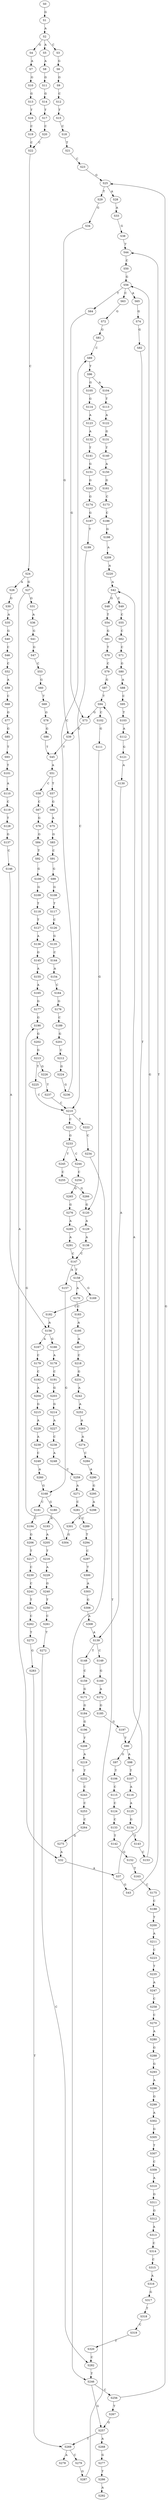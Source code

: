 strict digraph  {
	S0 -> S1 [ label = G ];
	S1 -> S2 [ label = A ];
	S2 -> S3 [ label = C ];
	S2 -> S4 [ label = G ];
	S2 -> S5 [ label = A ];
	S3 -> S6 [ label = G ];
	S4 -> S7 [ label = A ];
	S5 -> S8 [ label = A ];
	S6 -> S9 [ label = G ];
	S7 -> S10 [ label = G ];
	S8 -> S11 [ label = G ];
	S9 -> S12 [ label = C ];
	S10 -> S13 [ label = G ];
	S11 -> S14 [ label = G ];
	S12 -> S15 [ label = T ];
	S13 -> S16 [ label = T ];
	S14 -> S17 [ label = T ];
	S15 -> S18 [ label = C ];
	S16 -> S19 [ label = C ];
	S17 -> S20 [ label = C ];
	S18 -> S21 [ label = T ];
	S19 -> S22 [ label = C ];
	S20 -> S22 [ label = C ];
	S21 -> S23 [ label = C ];
	S22 -> S24 [ label = C ];
	S23 -> S25 [ label = G ];
	S24 -> S26 [ label = A ];
	S24 -> S27 [ label = G ];
	S25 -> S28 [ label = A ];
	S25 -> S29 [ label = T ];
	S26 -> S30 [ label = G ];
	S27 -> S31 [ label = G ];
	S27 -> S32 [ label = A ];
	S28 -> S33 [ label = A ];
	S29 -> S34 [ label = G ];
	S30 -> S35 [ label = A ];
	S31 -> S36 [ label = A ];
	S32 -> S37 [ label = A ];
	S33 -> S38 [ label = G ];
	S34 -> S39 [ label = G ];
	S35 -> S40 [ label = G ];
	S36 -> S41 [ label = G ];
	S37 -> S42 [ label = A ];
	S37 -> S43 [ label = G ];
	S38 -> S44 [ label = T ];
	S39 -> S45 [ label = T ];
	S40 -> S46 [ label = C ];
	S41 -> S47 [ label = G ];
	S42 -> S48 [ label = G ];
	S42 -> S49 [ label = C ];
	S43 -> S44 [ label = T ];
	S44 -> S50 [ label = C ];
	S45 -> S51 [ label = A ];
	S46 -> S52 [ label = C ];
	S47 -> S53 [ label = C ];
	S48 -> S54 [ label = T ];
	S49 -> S55 [ label = C ];
	S50 -> S56 [ label = G ];
	S51 -> S57 [ label = T ];
	S51 -> S58 [ label = C ];
	S52 -> S59 [ label = A ];
	S53 -> S60 [ label = G ];
	S54 -> S61 [ label = G ];
	S55 -> S62 [ label = C ];
	S56 -> S63 [ label = C ];
	S56 -> S64 [ label = T ];
	S56 -> S65 [ label = A ];
	S57 -> S66 [ label = G ];
	S58 -> S67 [ label = C ];
	S59 -> S68 [ label = C ];
	S60 -> S69 [ label = T ];
	S61 -> S70 [ label = T ];
	S62 -> S71 [ label = C ];
	S63 -> S72 [ label = G ];
	S64 -> S73 [ label = G ];
	S65 -> S74 [ label = G ];
	S66 -> S75 [ label = A ];
	S67 -> S76 [ label = G ];
	S68 -> S77 [ label = G ];
	S69 -> S78 [ label = G ];
	S70 -> S79 [ label = C ];
	S71 -> S80 [ label = G ];
	S72 -> S81 [ label = G ];
	S73 -> S39 [ label = G ];
	S74 -> S82 [ label = G ];
	S75 -> S83 [ label = G ];
	S76 -> S84 [ label = G ];
	S77 -> S85 [ label = G ];
	S78 -> S86 [ label = G ];
	S79 -> S87 [ label = G ];
	S80 -> S88 [ label = A ];
	S81 -> S89 [ label = C ];
	S82 -> S90 [ label = T ];
	S83 -> S91 [ label = C ];
	S84 -> S92 [ label = T ];
	S85 -> S93 [ label = T ];
	S86 -> S45 [ label = T ];
	S87 -> S94 [ label = T ];
	S88 -> S95 [ label = C ];
	S89 -> S96 [ label = T ];
	S90 -> S97 [ label = G ];
	S90 -> S98 [ label = A ];
	S91 -> S99 [ label = G ];
	S92 -> S100 [ label = G ];
	S93 -> S101 [ label = T ];
	S94 -> S102 [ label = C ];
	S94 -> S73 [ label = G ];
	S95 -> S103 [ label = T ];
	S96 -> S104 [ label = A ];
	S96 -> S105 [ label = G ];
	S97 -> S106 [ label = T ];
	S98 -> S107 [ label = T ];
	S99 -> S108 [ label = G ];
	S100 -> S109 [ label = G ];
	S101 -> S110 [ label = A ];
	S102 -> S111 [ label = G ];
	S103 -> S112 [ label = A ];
	S104 -> S113 [ label = T ];
	S105 -> S114 [ label = G ];
	S106 -> S115 [ label = C ];
	S107 -> S116 [ label = A ];
	S108 -> S117 [ label = T ];
	S109 -> S118 [ label = T ];
	S110 -> S119 [ label = C ];
	S111 -> S120 [ label = G ];
	S112 -> S121 [ label = G ];
	S113 -> S122 [ label = A ];
	S114 -> S123 [ label = A ];
	S115 -> S124 [ label = C ];
	S116 -> S125 [ label = A ];
	S117 -> S126 [ label = C ];
	S118 -> S127 [ label = T ];
	S119 -> S128 [ label = T ];
	S120 -> S129 [ label = A ];
	S121 -> S130 [ label = A ];
	S122 -> S131 [ label = G ];
	S123 -> S132 [ label = A ];
	S124 -> S133 [ label = C ];
	S125 -> S134 [ label = G ];
	S126 -> S135 [ label = G ];
	S127 -> S136 [ label = A ];
	S128 -> S137 [ label = G ];
	S129 -> S138 [ label = A ];
	S130 -> S139 [ label = A ];
	S131 -> S140 [ label = T ];
	S132 -> S141 [ label = T ];
	S133 -> S142 [ label = T ];
	S134 -> S143 [ label = T ];
	S135 -> S144 [ label = C ];
	S136 -> S145 [ label = G ];
	S137 -> S146 [ label = C ];
	S138 -> S147 [ label = C ];
	S139 -> S148 [ label = T ];
	S139 -> S149 [ label = C ];
	S140 -> S150 [ label = A ];
	S141 -> S151 [ label = G ];
	S142 -> S152 [ label = G ];
	S143 -> S153 [ label = C ];
	S144 -> S154 [ label = A ];
	S145 -> S155 [ label = A ];
	S146 -> S156 [ label = A ];
	S147 -> S157 [ label = A ];
	S147 -> S158 [ label = T ];
	S148 -> S159 [ label = C ];
	S149 -> S160 [ label = G ];
	S150 -> S161 [ label = G ];
	S151 -> S162 [ label = G ];
	S152 -> S163 [ label = T ];
	S153 -> S56 [ label = G ];
	S154 -> S164 [ label = C ];
	S155 -> S165 [ label = A ];
	S156 -> S166 [ label = G ];
	S156 -> S167 [ label = A ];
	S157 -> S168 [ label = G ];
	S158 -> S169 [ label = G ];
	S158 -> S170 [ label = A ];
	S159 -> S171 [ label = G ];
	S160 -> S172 [ label = A ];
	S161 -> S173 [ label = C ];
	S162 -> S174 [ label = G ];
	S163 -> S175 [ label = C ];
	S164 -> S176 [ label = G ];
	S165 -> S177 [ label = G ];
	S166 -> S178 [ label = A ];
	S167 -> S179 [ label = C ];
	S168 -> S180 [ label = G ];
	S168 -> S181 [ label = C ];
	S169 -> S182 [ label = C ];
	S170 -> S183 [ label = C ];
	S171 -> S184 [ label = G ];
	S172 -> S185 [ label = G ];
	S173 -> S186 [ label = C ];
	S174 -> S187 [ label = G ];
	S175 -> S188 [ label = C ];
	S176 -> S189 [ label = C ];
	S177 -> S190 [ label = G ];
	S178 -> S191 [ label = C ];
	S179 -> S192 [ label = C ];
	S180 -> S193 [ label = A ];
	S181 -> S194 [ label = C ];
	S182 -> S156 [ label = A ];
	S183 -> S195 [ label = A ];
	S184 -> S196 [ label = G ];
	S185 -> S197 [ label = G ];
	S186 -> S198 [ label = G ];
	S187 -> S199 [ label = T ];
	S188 -> S200 [ label = T ];
	S189 -> S201 [ label = G ];
	S190 -> S202 [ label = G ];
	S191 -> S203 [ label = G ];
	S192 -> S204 [ label = A ];
	S193 -> S205 [ label = A ];
	S194 -> S206 [ label = G ];
	S195 -> S207 [ label = A ];
	S196 -> S208 [ label = T ];
	S197 -> S90 [ label = T ];
	S198 -> S209 [ label = A ];
	S199 -> S210 [ label = C ];
	S200 -> S211 [ label = A ];
	S201 -> S212 [ label = C ];
	S202 -> S213 [ label = G ];
	S203 -> S214 [ label = G ];
	S204 -> S215 [ label = G ];
	S205 -> S216 [ label = T ];
	S206 -> S217 [ label = T ];
	S207 -> S218 [ label = C ];
	S208 -> S219 [ label = A ];
	S209 -> S220 [ label = A ];
	S210 -> S221 [ label = C ];
	S210 -> S222 [ label = T ];
	S211 -> S223 [ label = C ];
	S212 -> S224 [ label = G ];
	S213 -> S225 [ label = T ];
	S213 -> S226 [ label = G ];
	S214 -> S227 [ label = A ];
	S215 -> S228 [ label = A ];
	S216 -> S229 [ label = A ];
	S217 -> S230 [ label = C ];
	S218 -> S231 [ label = G ];
	S219 -> S232 [ label = T ];
	S220 -> S42 [ label = A ];
	S221 -> S233 [ label = G ];
	S222 -> S234 [ label = C ];
	S223 -> S235 [ label = T ];
	S224 -> S236 [ label = G ];
	S225 -> S210 [ label = C ];
	S226 -> S237 [ label = T ];
	S227 -> S238 [ label = C ];
	S228 -> S239 [ label = A ];
	S229 -> S240 [ label = G ];
	S230 -> S241 [ label = C ];
	S231 -> S242 [ label = A ];
	S232 -> S243 [ label = C ];
	S233 -> S244 [ label = C ];
	S233 -> S245 [ label = T ];
	S234 -> S246 [ label = T ];
	S235 -> S247 [ label = A ];
	S236 -> S89 [ label = C ];
	S237 -> S210 [ label = C ];
	S238 -> S248 [ label = A ];
	S239 -> S249 [ label = C ];
	S240 -> S250 [ label = T ];
	S241 -> S251 [ label = T ];
	S242 -> S252 [ label = A ];
	S243 -> S253 [ label = C ];
	S244 -> S254 [ label = C ];
	S245 -> S255 [ label = C ];
	S246 -> S256 [ label = C ];
	S246 -> S257 [ label = G ];
	S247 -> S258 [ label = C ];
	S248 -> S259 [ label = C ];
	S249 -> S260 [ label = A ];
	S250 -> S261 [ label = C ];
	S251 -> S262 [ label = C ];
	S252 -> S263 [ label = A ];
	S253 -> S264 [ label = C ];
	S254 -> S265 [ label = G ];
	S255 -> S266 [ label = G ];
	S256 -> S267 [ label = T ];
	S256 -> S25 [ label = G ];
	S257 -> S268 [ label = A ];
	S257 -> S269 [ label = T ];
	S258 -> S270 [ label = C ];
	S259 -> S271 [ label = A ];
	S260 -> S168 [ label = G ];
	S261 -> S272 [ label = T ];
	S262 -> S273 [ label = T ];
	S263 -> S274 [ label = A ];
	S264 -> S275 [ label = G ];
	S265 -> S276 [ label = G ];
	S266 -> S120 [ label = G ];
	S267 -> S257 [ label = G ];
	S268 -> S277 [ label = G ];
	S269 -> S278 [ label = A ];
	S269 -> S279 [ label = C ];
	S270 -> S280 [ label = A ];
	S271 -> S281 [ label = C ];
	S272 -> S282 [ label = C ];
	S273 -> S283 [ label = G ];
	S274 -> S284 [ label = C ];
	S275 -> S32 [ label = A ];
	S276 -> S285 [ label = A ];
	S277 -> S286 [ label = T ];
	S279 -> S287 [ label = G ];
	S280 -> S288 [ label = G ];
	S281 -> S289 [ label = C ];
	S282 -> S246 [ label = T ];
	S283 -> S269 [ label = T ];
	S284 -> S290 [ label = A ];
	S285 -> S291 [ label = A ];
	S286 -> S292 [ label = A ];
	S287 -> S94 [ label = T ];
	S288 -> S293 [ label = G ];
	S289 -> S294 [ label = T ];
	S290 -> S295 [ label = G ];
	S291 -> S147 [ label = C ];
	S293 -> S296 [ label = A ];
	S294 -> S297 [ label = C ];
	S295 -> S298 [ label = A ];
	S296 -> S299 [ label = G ];
	S297 -> S300 [ label = T ];
	S298 -> S301 [ label = A ];
	S299 -> S302 [ label = A ];
	S300 -> S303 [ label = A ];
	S301 -> S304 [ label = G ];
	S302 -> S305 [ label = G ];
	S303 -> S306 [ label = G ];
	S304 -> S190 [ label = G ];
	S305 -> S307 [ label = T ];
	S306 -> S308 [ label = A ];
	S307 -> S309 [ label = C ];
	S308 -> S139 [ label = A ];
	S309 -> S310 [ label = A ];
	S310 -> S311 [ label = G ];
	S311 -> S312 [ label = G ];
	S312 -> S313 [ label = A ];
	S313 -> S314 [ label = C ];
	S314 -> S315 [ label = C ];
	S315 -> S316 [ label = A ];
	S316 -> S317 [ label = G ];
	S317 -> S318 [ label = T ];
	S318 -> S319 [ label = C ];
	S319 -> S320 [ label = T ];
	S320 -> S282 [ label = C ];
}
